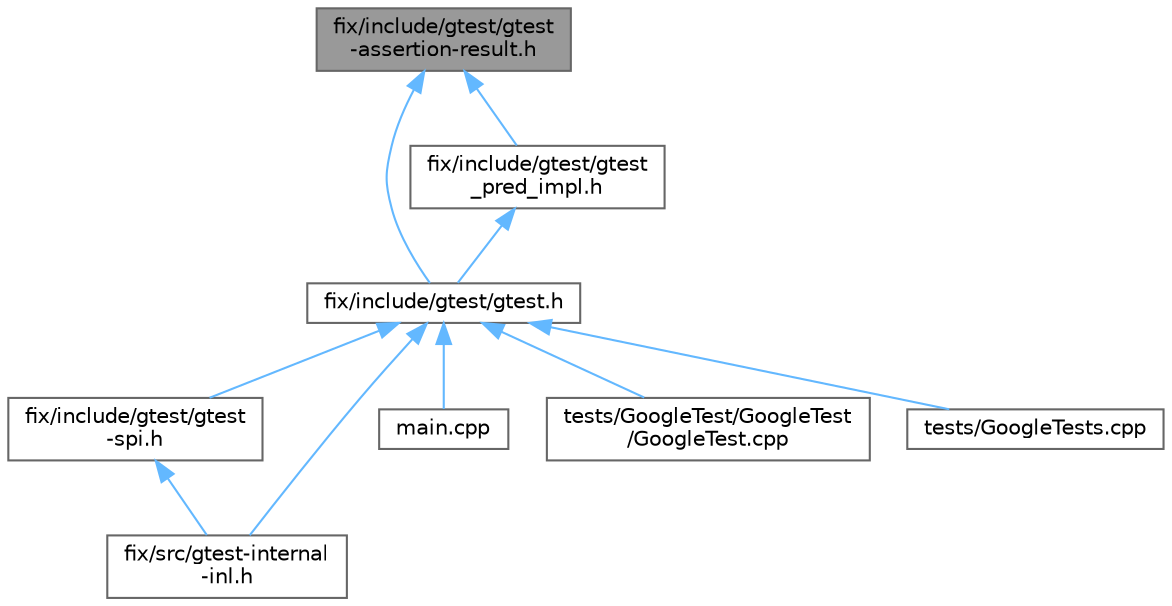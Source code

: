 digraph "fix/include/gtest/gtest-assertion-result.h"
{
 // LATEX_PDF_SIZE
  bgcolor="transparent";
  edge [fontname=Helvetica,fontsize=10,labelfontname=Helvetica,labelfontsize=10];
  node [fontname=Helvetica,fontsize=10,shape=box,height=0.2,width=0.4];
  Node1 [id="Node000001",label="fix/include/gtest/gtest\l-assertion-result.h",height=0.2,width=0.4,color="gray40", fillcolor="grey60", style="filled", fontcolor="black",tooltip=" "];
  Node1 -> Node2 [id="edge1_Node000001_Node000002",dir="back",color="steelblue1",style="solid",tooltip=" "];
  Node2 [id="Node000002",label="fix/include/gtest/gtest.h",height=0.2,width=0.4,color="grey40", fillcolor="white", style="filled",URL="$gtest_8h.html",tooltip=" "];
  Node2 -> Node3 [id="edge2_Node000002_Node000003",dir="back",color="steelblue1",style="solid",tooltip=" "];
  Node3 [id="Node000003",label="fix/include/gtest/gtest\l-spi.h",height=0.2,width=0.4,color="grey40", fillcolor="white", style="filled",URL="$gtest-spi_8h.html",tooltip=" "];
  Node3 -> Node4 [id="edge3_Node000003_Node000004",dir="back",color="steelblue1",style="solid",tooltip=" "];
  Node4 [id="Node000004",label="fix/src/gtest-internal\l-inl.h",height=0.2,width=0.4,color="grey40", fillcolor="white", style="filled",URL="$gtest-internal-inl_8h.html",tooltip=" "];
  Node2 -> Node4 [id="edge4_Node000002_Node000004",dir="back",color="steelblue1",style="solid",tooltip=" "];
  Node2 -> Node5 [id="edge5_Node000002_Node000005",dir="back",color="steelblue1",style="solid",tooltip=" "];
  Node5 [id="Node000005",label="main.cpp",height=0.2,width=0.4,color="grey40", fillcolor="white", style="filled",URL="$main_8cpp.html",tooltip=" "];
  Node2 -> Node6 [id="edge6_Node000002_Node000006",dir="back",color="steelblue1",style="solid",tooltip=" "];
  Node6 [id="Node000006",label="tests/GoogleTest/GoogleTest\l/GoogleTest.cpp",height=0.2,width=0.4,color="grey40", fillcolor="white", style="filled",URL="$_google_test_8cpp.html",tooltip=" "];
  Node2 -> Node7 [id="edge7_Node000002_Node000007",dir="back",color="steelblue1",style="solid",tooltip=" "];
  Node7 [id="Node000007",label="tests/GoogleTests.cpp",height=0.2,width=0.4,color="grey40", fillcolor="white", style="filled",URL="$_google_tests_8cpp.html",tooltip=" "];
  Node1 -> Node8 [id="edge8_Node000001_Node000008",dir="back",color="steelblue1",style="solid",tooltip=" "];
  Node8 [id="Node000008",label="fix/include/gtest/gtest\l_pred_impl.h",height=0.2,width=0.4,color="grey40", fillcolor="white", style="filled",URL="$gtest__pred__impl_8h.html",tooltip=" "];
  Node8 -> Node2 [id="edge9_Node000008_Node000002",dir="back",color="steelblue1",style="solid",tooltip=" "];
}
